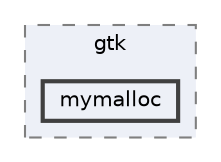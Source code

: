 digraph "D:/github/gtk4.0_uwb/gtk/mymalloc"
{
 // LATEX_PDF_SIZE
  bgcolor="transparent";
  edge [fontname=Helvetica,fontsize=10,labelfontname=Helvetica,labelfontsize=10];
  node [fontname=Helvetica,fontsize=10,shape=box,height=0.2,width=0.4];
  compound=true
  subgraph clusterdir_68230846a0c21bbfab9811caeccbfa98 {
    graph [ bgcolor="#edf0f7", pencolor="grey50", label="gtk", fontname=Helvetica,fontsize=10 style="filled,dashed", URL="dir_68230846a0c21bbfab9811caeccbfa98.html",tooltip=""]
  dir_a2a6e441c2d090f9ac0e7d3eb2dd33a3 [label="mymalloc", fillcolor="#edf0f7", color="grey25", style="filled,bold", URL="dir_a2a6e441c2d090f9ac0e7d3eb2dd33a3.html",tooltip=""];
  }
}
